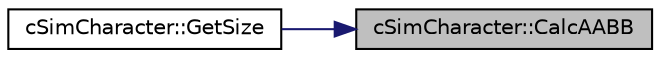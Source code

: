 digraph "cSimCharacter::CalcAABB"
{
 // LATEX_PDF_SIZE
  edge [fontname="Helvetica",fontsize="10",labelfontname="Helvetica",labelfontsize="10"];
  node [fontname="Helvetica",fontsize="10",shape=record];
  rankdir="RL";
  Node1 [label="cSimCharacter::CalcAABB",height=0.2,width=0.4,color="black", fillcolor="grey75", style="filled", fontcolor="black",tooltip=" "];
  Node1 -> Node2 [dir="back",color="midnightblue",fontsize="10",style="solid",fontname="Helvetica"];
  Node2 [label="cSimCharacter::GetSize",height=0.2,width=0.4,color="black", fillcolor="white", style="filled",URL="$classc_sim_character.html#a88168867ce63d8c96c19e0e2dea45b76",tooltip=" "];
}
